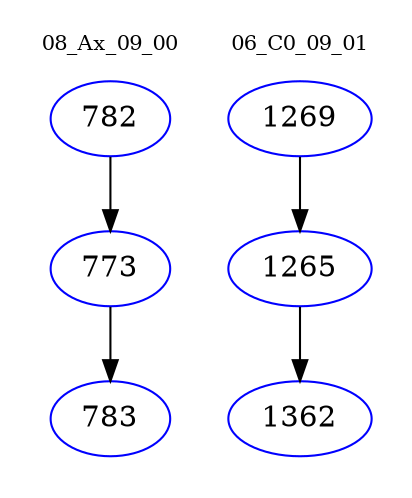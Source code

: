 digraph{
subgraph cluster_0 {
color = white
label = "08_Ax_09_00";
fontsize=10;
T0_782 [label="782", color="blue"]
T0_782 -> T0_773 [color="black"]
T0_773 [label="773", color="blue"]
T0_773 -> T0_783 [color="black"]
T0_783 [label="783", color="blue"]
}
subgraph cluster_1 {
color = white
label = "06_C0_09_01";
fontsize=10;
T1_1269 [label="1269", color="blue"]
T1_1269 -> T1_1265 [color="black"]
T1_1265 [label="1265", color="blue"]
T1_1265 -> T1_1362 [color="black"]
T1_1362 [label="1362", color="blue"]
}
}
